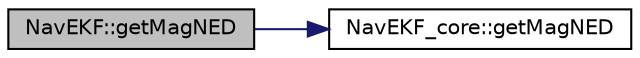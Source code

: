 digraph "NavEKF::getMagNED"
{
 // INTERACTIVE_SVG=YES
  edge [fontname="Helvetica",fontsize="10",labelfontname="Helvetica",labelfontsize="10"];
  node [fontname="Helvetica",fontsize="10",shape=record];
  rankdir="LR";
  Node1 [label="NavEKF::getMagNED",height=0.2,width=0.4,color="black", fillcolor="grey75", style="filled", fontcolor="black"];
  Node1 -> Node2 [color="midnightblue",fontsize="10",style="solid",fontname="Helvetica"];
  Node2 [label="NavEKF_core::getMagNED",height=0.2,width=0.4,color="black", fillcolor="white", style="filled",URL="$classNavEKF__core.html#a20edc5613c2b81bcbcf8076b8de9a11c"];
}
